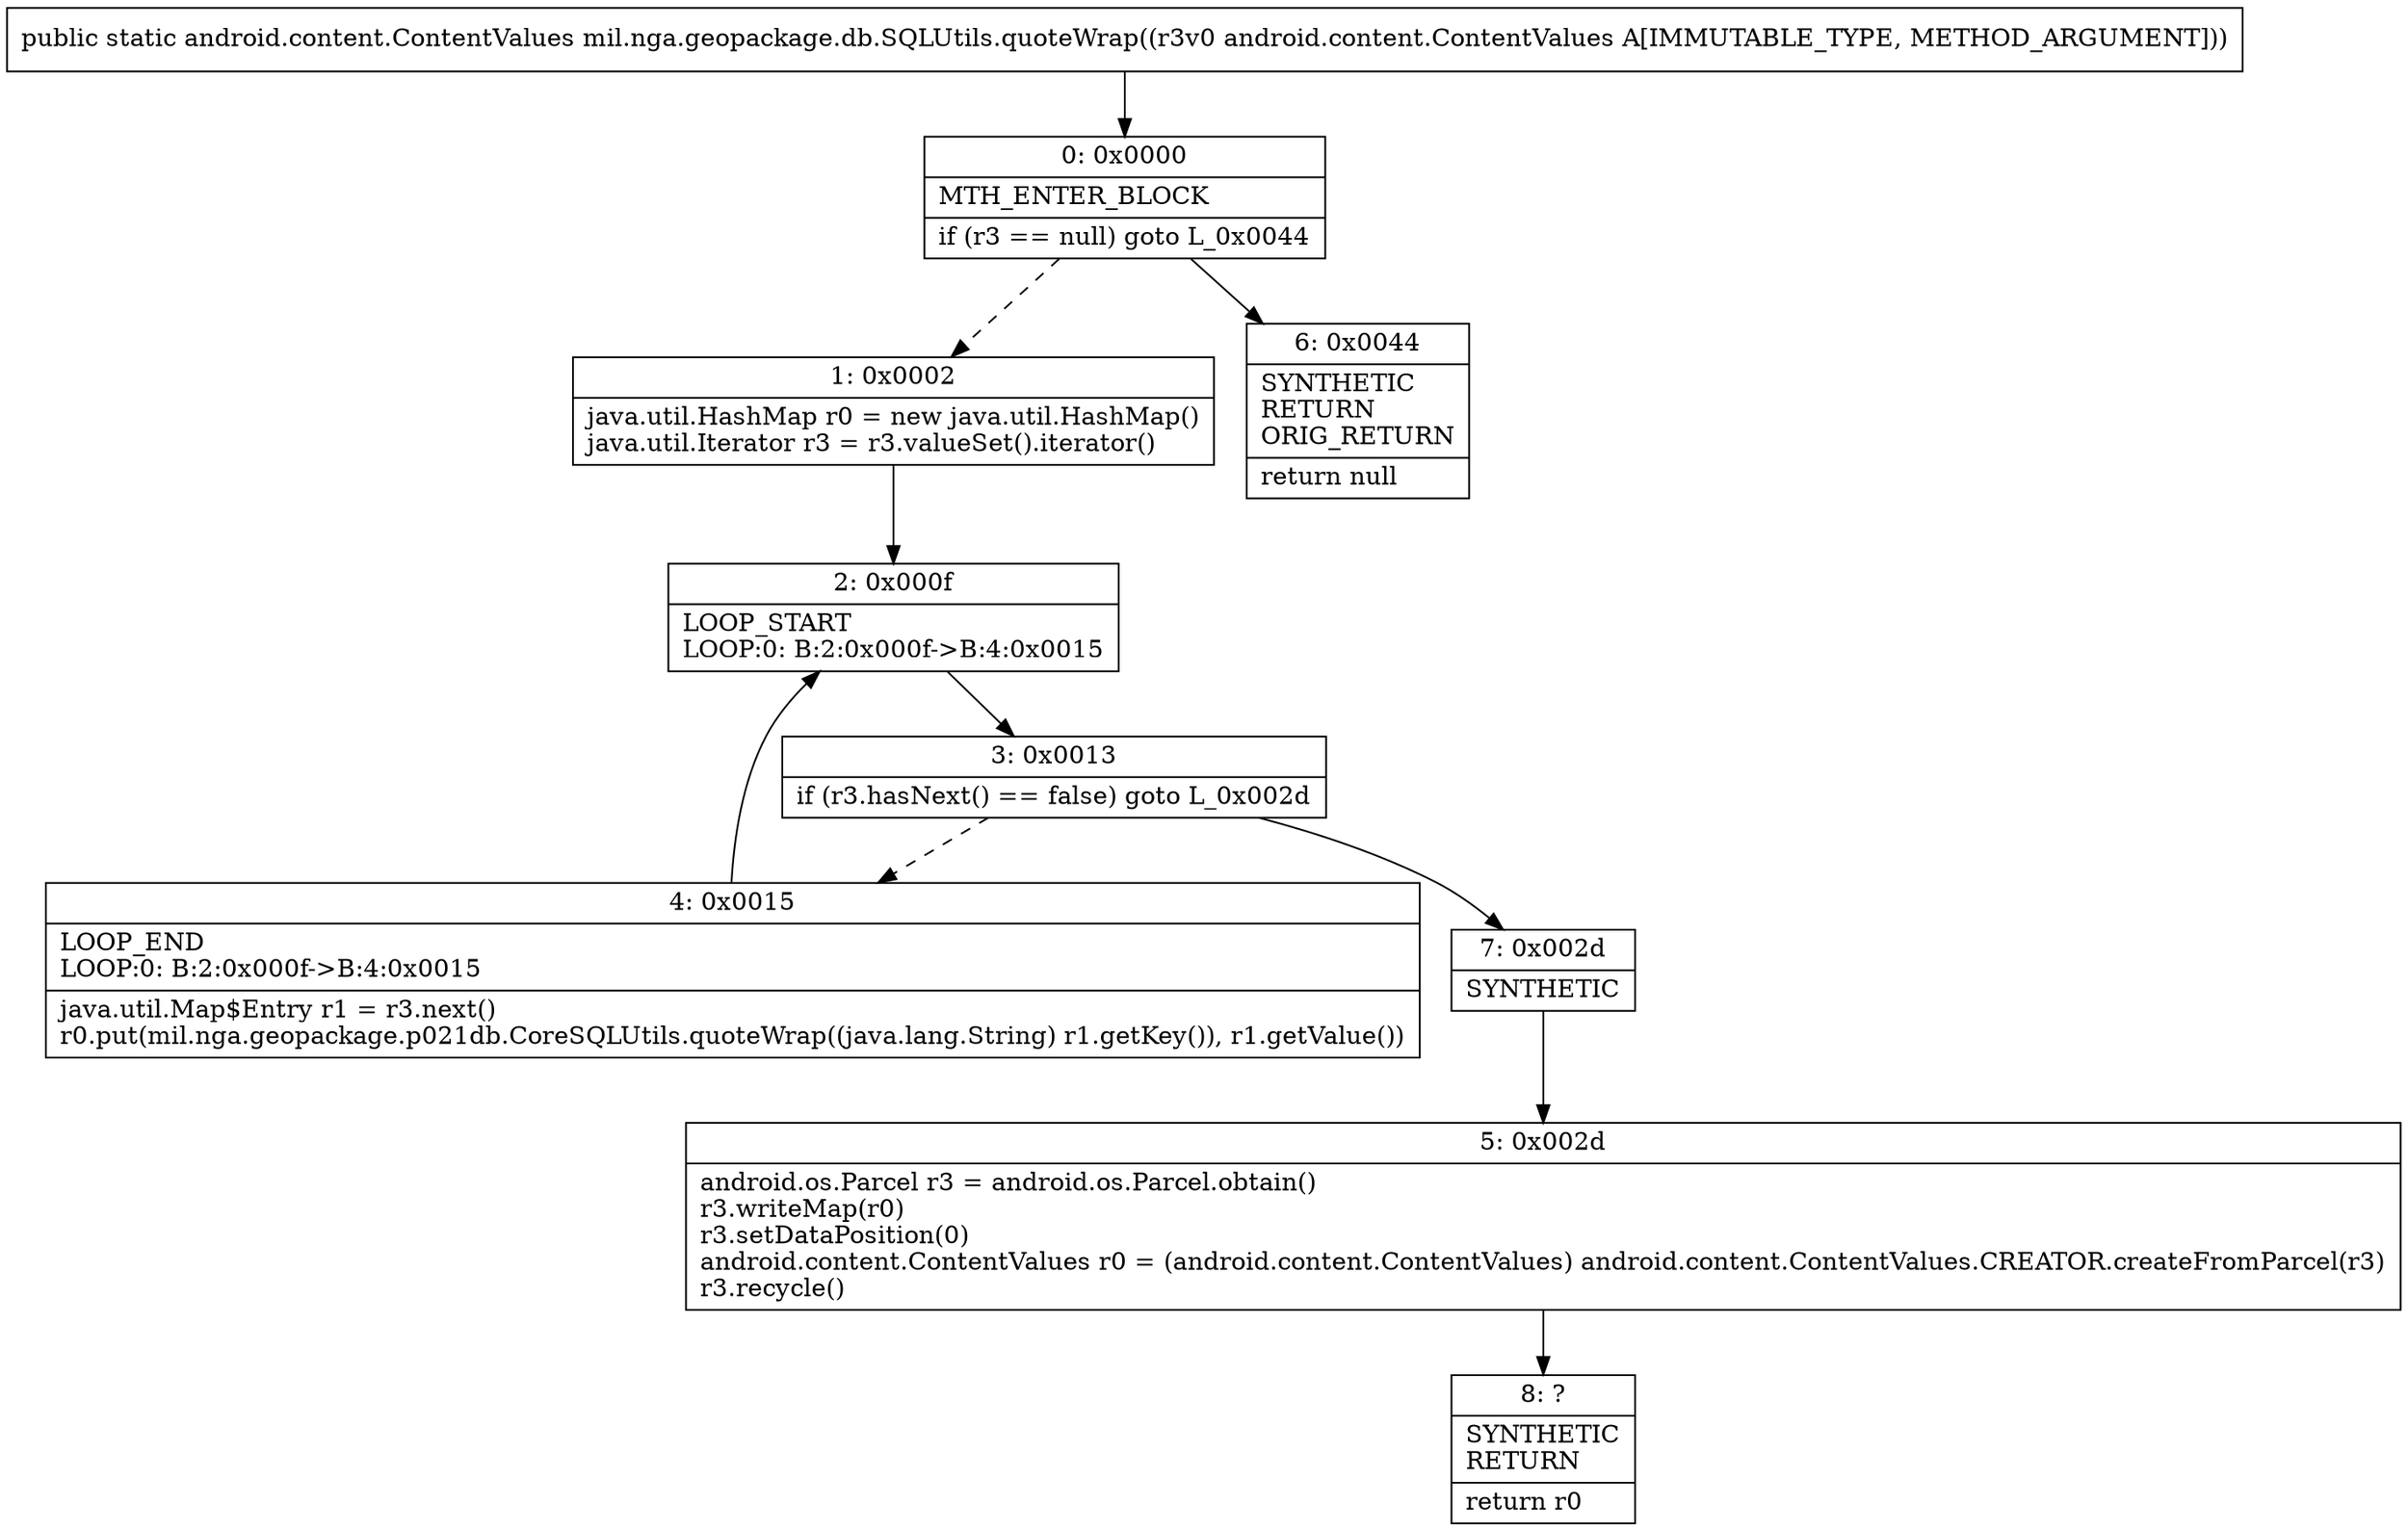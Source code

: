digraph "CFG formil.nga.geopackage.db.SQLUtils.quoteWrap(Landroid\/content\/ContentValues;)Landroid\/content\/ContentValues;" {
Node_0 [shape=record,label="{0\:\ 0x0000|MTH_ENTER_BLOCK\l|if (r3 == null) goto L_0x0044\l}"];
Node_1 [shape=record,label="{1\:\ 0x0002|java.util.HashMap r0 = new java.util.HashMap()\ljava.util.Iterator r3 = r3.valueSet().iterator()\l}"];
Node_2 [shape=record,label="{2\:\ 0x000f|LOOP_START\lLOOP:0: B:2:0x000f\-\>B:4:0x0015\l}"];
Node_3 [shape=record,label="{3\:\ 0x0013|if (r3.hasNext() == false) goto L_0x002d\l}"];
Node_4 [shape=record,label="{4\:\ 0x0015|LOOP_END\lLOOP:0: B:2:0x000f\-\>B:4:0x0015\l|java.util.Map$Entry r1 = r3.next()\lr0.put(mil.nga.geopackage.p021db.CoreSQLUtils.quoteWrap((java.lang.String) r1.getKey()), r1.getValue())\l}"];
Node_5 [shape=record,label="{5\:\ 0x002d|android.os.Parcel r3 = android.os.Parcel.obtain()\lr3.writeMap(r0)\lr3.setDataPosition(0)\landroid.content.ContentValues r0 = (android.content.ContentValues) android.content.ContentValues.CREATOR.createFromParcel(r3)\lr3.recycle()\l}"];
Node_6 [shape=record,label="{6\:\ 0x0044|SYNTHETIC\lRETURN\lORIG_RETURN\l|return null\l}"];
Node_7 [shape=record,label="{7\:\ 0x002d|SYNTHETIC\l}"];
Node_8 [shape=record,label="{8\:\ ?|SYNTHETIC\lRETURN\l|return r0\l}"];
MethodNode[shape=record,label="{public static android.content.ContentValues mil.nga.geopackage.db.SQLUtils.quoteWrap((r3v0 android.content.ContentValues A[IMMUTABLE_TYPE, METHOD_ARGUMENT])) }"];
MethodNode -> Node_0;
Node_0 -> Node_1[style=dashed];
Node_0 -> Node_6;
Node_1 -> Node_2;
Node_2 -> Node_3;
Node_3 -> Node_4[style=dashed];
Node_3 -> Node_7;
Node_4 -> Node_2;
Node_5 -> Node_8;
Node_7 -> Node_5;
}

